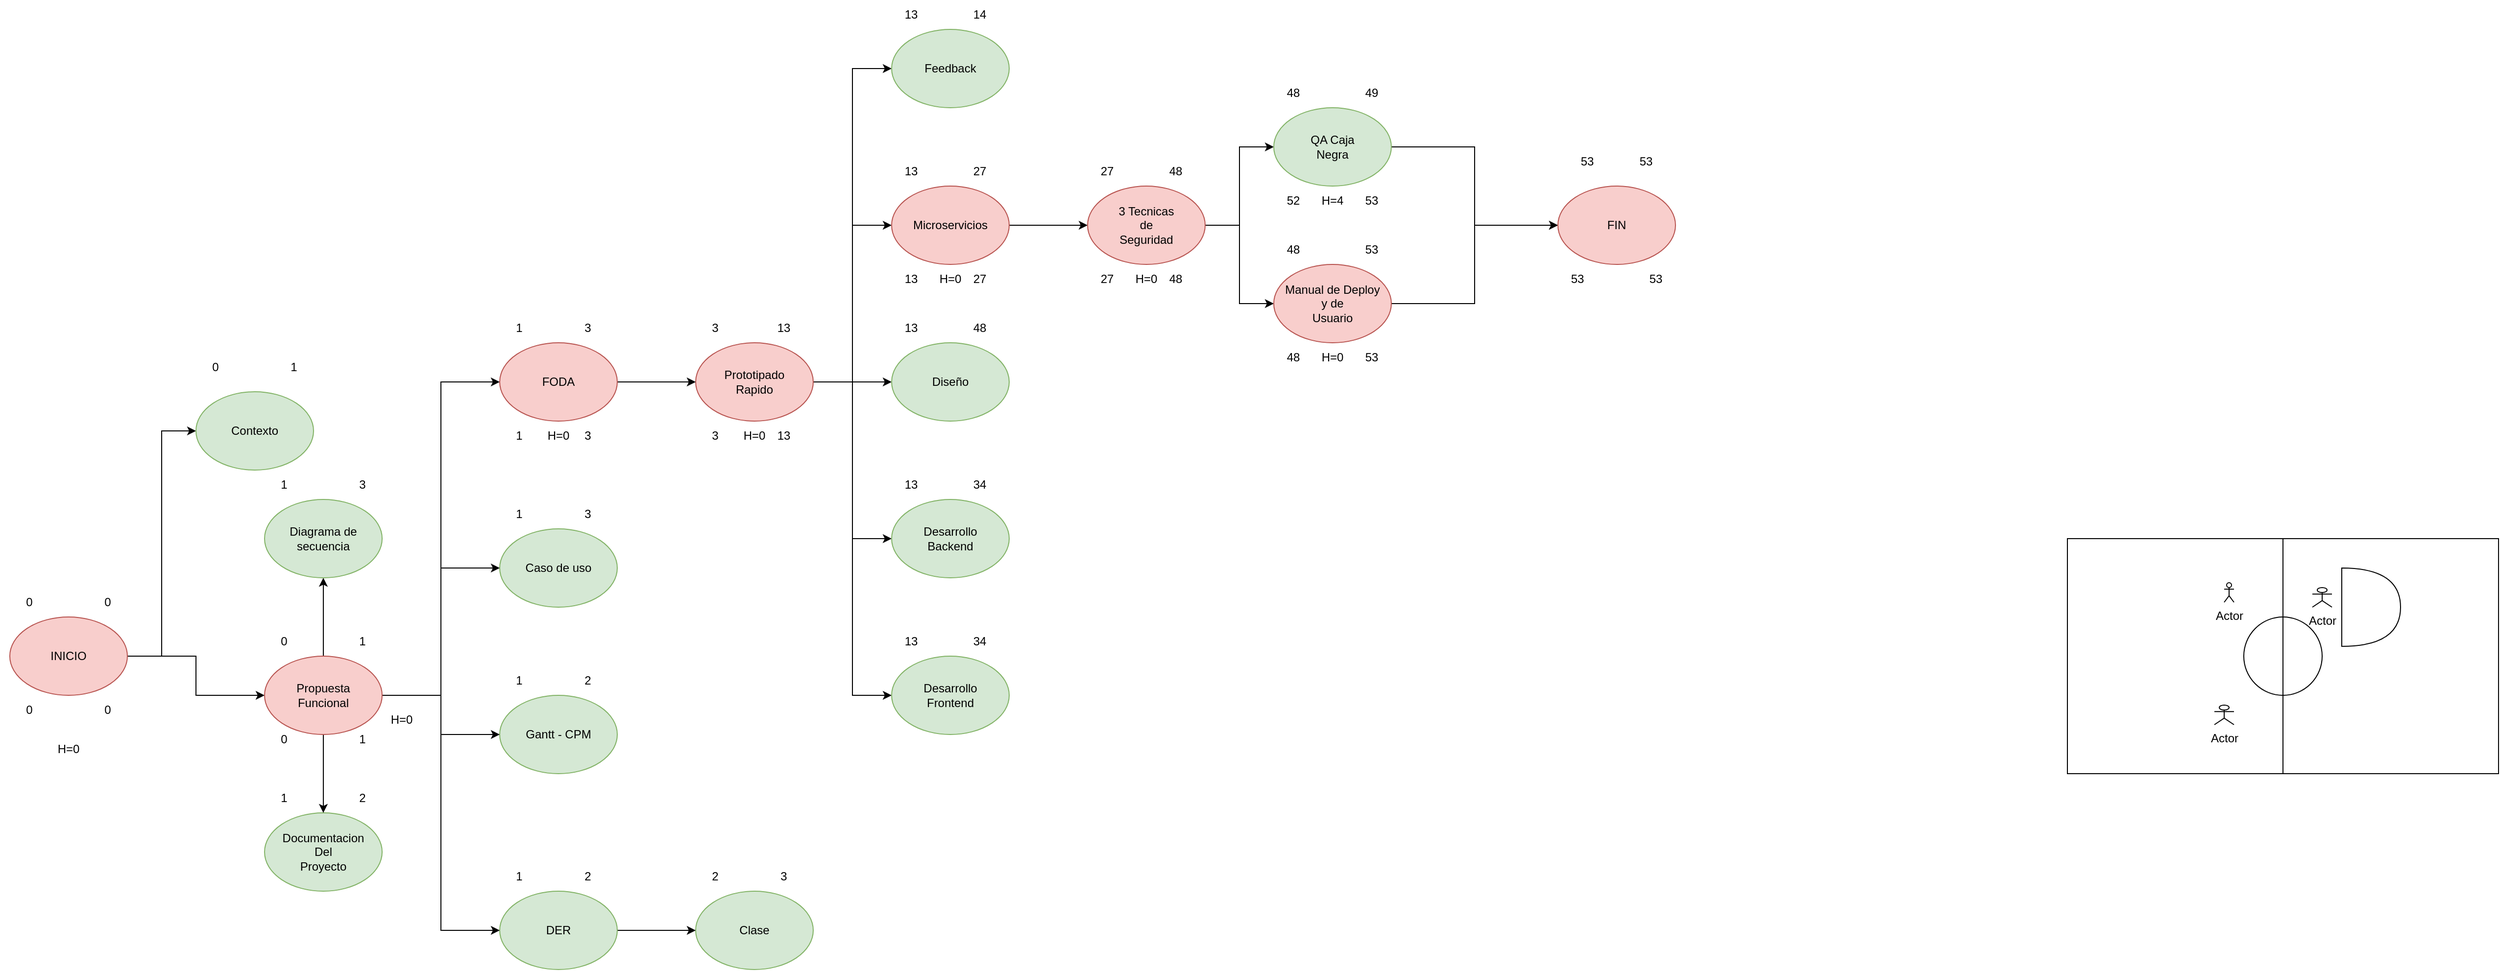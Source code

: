 <mxfile version="21.2.8" type="device">
  <diagram name="Página-1" id="xfarC6v1_n0cR07tOJm8">
    <mxGraphModel dx="989" dy="982" grid="1" gridSize="10" guides="1" tooltips="1" connect="1" arrows="1" fold="1" page="0" pageScale="1" pageWidth="827" pageHeight="1169" math="0" shadow="0">
      <root>
        <mxCell id="0" />
        <mxCell id="1" parent="0" />
        <mxCell id="0BR0DY_9edho5m-6d9v9-12" style="edgeStyle=orthogonalEdgeStyle;rounded=0;orthogonalLoop=1;jettySize=auto;html=1;exitX=1;exitY=0.5;exitDx=0;exitDy=0;entryX=0;entryY=0.5;entryDx=0;entryDy=0;" parent="1" source="0BR0DY_9edho5m-6d9v9-1" target="0BR0DY_9edho5m-6d9v9-2" edge="1">
          <mxGeometry relative="1" as="geometry" />
        </mxCell>
        <mxCell id="_deTAQ_5u5SmBCE8b6Ds-1" style="edgeStyle=orthogonalEdgeStyle;rounded=0;orthogonalLoop=1;jettySize=auto;html=1;exitX=1;exitY=0.5;exitDx=0;exitDy=0;" edge="1" parent="1" source="0BR0DY_9edho5m-6d9v9-1" target="0BR0DY_9edho5m-6d9v9-10">
          <mxGeometry relative="1" as="geometry" />
        </mxCell>
        <mxCell id="0BR0DY_9edho5m-6d9v9-1" value="INICIO" style="ellipse;whiteSpace=wrap;html=1;fillColor=#f8cecc;strokeColor=#b85450;" parent="1" vertex="1">
          <mxGeometry x="40" y="280" width="120" height="80" as="geometry" />
        </mxCell>
        <mxCell id="0BR0DY_9edho5m-6d9v9-2" value="Contexto" style="ellipse;whiteSpace=wrap;html=1;fillColor=#d5e8d4;strokeColor=#82b366;" parent="1" vertex="1">
          <mxGeometry x="230" y="50" width="120" height="80" as="geometry" />
        </mxCell>
        <mxCell id="0BR0DY_9edho5m-6d9v9-3" value="Clase" style="ellipse;whiteSpace=wrap;html=1;fillColor=#d5e8d4;strokeColor=#82b366;" parent="1" vertex="1">
          <mxGeometry x="740" y="560" width="120" height="80" as="geometry" />
        </mxCell>
        <mxCell id="0BR0DY_9edho5m-6d9v9-36" style="edgeStyle=orthogonalEdgeStyle;rounded=0;orthogonalLoop=1;jettySize=auto;html=1;exitX=1;exitY=0.5;exitDx=0;exitDy=0;entryX=0;entryY=0.5;entryDx=0;entryDy=0;" parent="1" source="0BR0DY_9edho5m-6d9v9-4" target="0BR0DY_9edho5m-6d9v9-25" edge="1">
          <mxGeometry relative="1" as="geometry" />
        </mxCell>
        <mxCell id="0BR0DY_9edho5m-6d9v9-37" style="edgeStyle=orthogonalEdgeStyle;rounded=0;orthogonalLoop=1;jettySize=auto;html=1;exitX=1;exitY=0.5;exitDx=0;exitDy=0;entryX=0;entryY=0.5;entryDx=0;entryDy=0;" parent="1" source="0BR0DY_9edho5m-6d9v9-4" target="0BR0DY_9edho5m-6d9v9-24" edge="1">
          <mxGeometry relative="1" as="geometry" />
        </mxCell>
        <mxCell id="0BR0DY_9edho5m-6d9v9-38" style="edgeStyle=orthogonalEdgeStyle;rounded=0;orthogonalLoop=1;jettySize=auto;html=1;exitX=1;exitY=0.5;exitDx=0;exitDy=0;entryX=0;entryY=0.5;entryDx=0;entryDy=0;" parent="1" source="0BR0DY_9edho5m-6d9v9-4" target="0BR0DY_9edho5m-6d9v9-27" edge="1">
          <mxGeometry relative="1" as="geometry" />
        </mxCell>
        <mxCell id="0BR0DY_9edho5m-6d9v9-39" style="edgeStyle=orthogonalEdgeStyle;rounded=0;orthogonalLoop=1;jettySize=auto;html=1;exitX=1;exitY=0.5;exitDx=0;exitDy=0;entryX=0;entryY=0.5;entryDx=0;entryDy=0;" parent="1" source="0BR0DY_9edho5m-6d9v9-4" target="0BR0DY_9edho5m-6d9v9-23" edge="1">
          <mxGeometry relative="1" as="geometry" />
        </mxCell>
        <mxCell id="0BR0DY_9edho5m-6d9v9-40" style="edgeStyle=orthogonalEdgeStyle;rounded=0;orthogonalLoop=1;jettySize=auto;html=1;exitX=1;exitY=0.5;exitDx=0;exitDy=0;entryX=0;entryY=0.5;entryDx=0;entryDy=0;" parent="1" source="0BR0DY_9edho5m-6d9v9-4" target="0BR0DY_9edho5m-6d9v9-26" edge="1">
          <mxGeometry relative="1" as="geometry" />
        </mxCell>
        <mxCell id="0BR0DY_9edho5m-6d9v9-4" value="Prototipado&lt;div&gt;Rapido&lt;/div&gt;" style="ellipse;whiteSpace=wrap;html=1;fillColor=#f8cecc;strokeColor=#b85450;" parent="1" vertex="1">
          <mxGeometry x="740" width="120" height="80" as="geometry" />
        </mxCell>
        <mxCell id="0BR0DY_9edho5m-6d9v9-22" style="edgeStyle=orthogonalEdgeStyle;rounded=0;orthogonalLoop=1;jettySize=auto;html=1;exitX=1;exitY=0.5;exitDx=0;exitDy=0;" parent="1" source="0BR0DY_9edho5m-6d9v9-5" target="0BR0DY_9edho5m-6d9v9-3" edge="1">
          <mxGeometry relative="1" as="geometry" />
        </mxCell>
        <mxCell id="0BR0DY_9edho5m-6d9v9-5" value="DER" style="ellipse;whiteSpace=wrap;html=1;fillColor=#d5e8d4;strokeColor=#82b366;" parent="1" vertex="1">
          <mxGeometry x="540" y="560" width="120" height="80" as="geometry" />
        </mxCell>
        <mxCell id="0BR0DY_9edho5m-6d9v9-6" value="Gantt - CPM" style="ellipse;whiteSpace=wrap;html=1;fillColor=#d5e8d4;strokeColor=#82b366;" parent="1" vertex="1">
          <mxGeometry x="540" y="360" width="120" height="80" as="geometry" />
        </mxCell>
        <mxCell id="0BR0DY_9edho5m-6d9v9-7" value="Caso de uso" style="ellipse;whiteSpace=wrap;html=1;fillColor=#d5e8d4;strokeColor=#82b366;" parent="1" vertex="1">
          <mxGeometry x="540" y="190" width="120" height="80" as="geometry" />
        </mxCell>
        <mxCell id="0BR0DY_9edho5m-6d9v9-21" value="" style="edgeStyle=orthogonalEdgeStyle;rounded=0;orthogonalLoop=1;jettySize=auto;html=1;" parent="1" source="0BR0DY_9edho5m-6d9v9-8" target="0BR0DY_9edho5m-6d9v9-4" edge="1">
          <mxGeometry relative="1" as="geometry" />
        </mxCell>
        <mxCell id="0BR0DY_9edho5m-6d9v9-8" value="FODA" style="ellipse;whiteSpace=wrap;html=1;fillColor=#f8cecc;strokeColor=#b85450;" parent="1" vertex="1">
          <mxGeometry x="540" width="120" height="80" as="geometry" />
        </mxCell>
        <mxCell id="0BR0DY_9edho5m-6d9v9-9" value="Documentacion&lt;div&gt;Del&lt;/div&gt;&lt;div&gt;Proyecto&lt;/div&gt;" style="ellipse;whiteSpace=wrap;html=1;fillColor=#d5e8d4;strokeColor=#82b366;" parent="1" vertex="1">
          <mxGeometry x="300" y="480" width="120" height="80" as="geometry" />
        </mxCell>
        <mxCell id="_deTAQ_5u5SmBCE8b6Ds-2" style="edgeStyle=orthogonalEdgeStyle;rounded=0;orthogonalLoop=1;jettySize=auto;html=1;exitX=0.5;exitY=0;exitDx=0;exitDy=0;entryX=0.5;entryY=1;entryDx=0;entryDy=0;" edge="1" parent="1" source="0BR0DY_9edho5m-6d9v9-10" target="0BR0DY_9edho5m-6d9v9-11">
          <mxGeometry relative="1" as="geometry" />
        </mxCell>
        <mxCell id="_deTAQ_5u5SmBCE8b6Ds-3" style="edgeStyle=orthogonalEdgeStyle;rounded=0;orthogonalLoop=1;jettySize=auto;html=1;exitX=0.5;exitY=1;exitDx=0;exitDy=0;" edge="1" parent="1" source="0BR0DY_9edho5m-6d9v9-10" target="0BR0DY_9edho5m-6d9v9-9">
          <mxGeometry relative="1" as="geometry" />
        </mxCell>
        <mxCell id="_deTAQ_5u5SmBCE8b6Ds-4" style="edgeStyle=orthogonalEdgeStyle;rounded=0;orthogonalLoop=1;jettySize=auto;html=1;exitX=1;exitY=0.5;exitDx=0;exitDy=0;" edge="1" parent="1" source="0BR0DY_9edho5m-6d9v9-10" target="0BR0DY_9edho5m-6d9v9-6">
          <mxGeometry relative="1" as="geometry" />
        </mxCell>
        <mxCell id="_deTAQ_5u5SmBCE8b6Ds-5" style="edgeStyle=orthogonalEdgeStyle;rounded=0;orthogonalLoop=1;jettySize=auto;html=1;exitX=1;exitY=0.5;exitDx=0;exitDy=0;entryX=0;entryY=0.5;entryDx=0;entryDy=0;" edge="1" parent="1" source="0BR0DY_9edho5m-6d9v9-10" target="0BR0DY_9edho5m-6d9v9-7">
          <mxGeometry relative="1" as="geometry" />
        </mxCell>
        <mxCell id="_deTAQ_5u5SmBCE8b6Ds-6" style="edgeStyle=orthogonalEdgeStyle;rounded=0;orthogonalLoop=1;jettySize=auto;html=1;exitX=1;exitY=0.5;exitDx=0;exitDy=0;entryX=0;entryY=0.5;entryDx=0;entryDy=0;" edge="1" parent="1" source="0BR0DY_9edho5m-6d9v9-10" target="0BR0DY_9edho5m-6d9v9-8">
          <mxGeometry relative="1" as="geometry" />
        </mxCell>
        <mxCell id="_deTAQ_5u5SmBCE8b6Ds-7" style="edgeStyle=orthogonalEdgeStyle;rounded=0;orthogonalLoop=1;jettySize=auto;html=1;exitX=1;exitY=0.5;exitDx=0;exitDy=0;entryX=0;entryY=0.5;entryDx=0;entryDy=0;" edge="1" parent="1" source="0BR0DY_9edho5m-6d9v9-10" target="0BR0DY_9edho5m-6d9v9-5">
          <mxGeometry relative="1" as="geometry" />
        </mxCell>
        <mxCell id="0BR0DY_9edho5m-6d9v9-10" value="Propuesta&lt;div&gt;Funcional&lt;/div&gt;" style="ellipse;whiteSpace=wrap;html=1;fillColor=#f8cecc;strokeColor=#b85450;" parent="1" vertex="1">
          <mxGeometry x="300" y="320" width="120" height="80" as="geometry" />
        </mxCell>
        <mxCell id="0BR0DY_9edho5m-6d9v9-11" value="Diagrama de secuencia" style="ellipse;whiteSpace=wrap;html=1;fillColor=#d5e8d4;strokeColor=#82b366;" parent="1" vertex="1">
          <mxGeometry x="300" y="160" width="120" height="80" as="geometry" />
        </mxCell>
        <mxCell id="0BR0DY_9edho5m-6d9v9-23" value="Desarrollo&lt;div&gt;Backend&lt;/div&gt;" style="ellipse;whiteSpace=wrap;html=1;fillColor=#d5e8d4;strokeColor=#82b366;" parent="1" vertex="1">
          <mxGeometry x="940" y="160" width="120" height="80" as="geometry" />
        </mxCell>
        <mxCell id="0BR0DY_9edho5m-6d9v9-79" value="" style="edgeStyle=orthogonalEdgeStyle;rounded=0;orthogonalLoop=1;jettySize=auto;html=1;" parent="1" source="0BR0DY_9edho5m-6d9v9-24" target="0BR0DY_9edho5m-6d9v9-31" edge="1">
          <mxGeometry relative="1" as="geometry" />
        </mxCell>
        <mxCell id="0BR0DY_9edho5m-6d9v9-24" value="Microservicios" style="ellipse;whiteSpace=wrap;html=1;fillColor=#f8cecc;strokeColor=#b85450;" parent="1" vertex="1">
          <mxGeometry x="940" y="-160" width="120" height="80" as="geometry" />
        </mxCell>
        <mxCell id="0BR0DY_9edho5m-6d9v9-25" value="Diseño" style="ellipse;whiteSpace=wrap;html=1;fillColor=#d5e8d4;strokeColor=#82b366;" parent="1" vertex="1">
          <mxGeometry x="940" width="120" height="80" as="geometry" />
        </mxCell>
        <mxCell id="0BR0DY_9edho5m-6d9v9-26" value="Desarrollo&lt;div&gt;Frontend&lt;/div&gt;" style="ellipse;whiteSpace=wrap;html=1;fillColor=#d5e8d4;strokeColor=#82b366;" parent="1" vertex="1">
          <mxGeometry x="940" y="320" width="120" height="80" as="geometry" />
        </mxCell>
        <mxCell id="0BR0DY_9edho5m-6d9v9-27" value="Feedback" style="ellipse;whiteSpace=wrap;html=1;fillColor=#d5e8d4;strokeColor=#82b366;" parent="1" vertex="1">
          <mxGeometry x="940" y="-320" width="120" height="80" as="geometry" />
        </mxCell>
        <mxCell id="0BR0DY_9edho5m-6d9v9-35" style="edgeStyle=orthogonalEdgeStyle;rounded=0;orthogonalLoop=1;jettySize=auto;html=1;exitX=1;exitY=0.5;exitDx=0;exitDy=0;entryX=0;entryY=0.5;entryDx=0;entryDy=0;" parent="1" source="0BR0DY_9edho5m-6d9v9-31" target="0BR0DY_9edho5m-6d9v9-34" edge="1">
          <mxGeometry relative="1" as="geometry" />
        </mxCell>
        <mxCell id="0BR0DY_9edho5m-6d9v9-80" style="edgeStyle=orthogonalEdgeStyle;rounded=0;orthogonalLoop=1;jettySize=auto;html=1;exitX=1;exitY=0.5;exitDx=0;exitDy=0;entryX=0;entryY=0.5;entryDx=0;entryDy=0;" parent="1" source="0BR0DY_9edho5m-6d9v9-31" target="0BR0DY_9edho5m-6d9v9-77" edge="1">
          <mxGeometry relative="1" as="geometry" />
        </mxCell>
        <mxCell id="0BR0DY_9edho5m-6d9v9-31" value="3 Tecnicas&lt;div&gt;de&lt;/div&gt;&lt;div&gt;Seguridad&lt;/div&gt;" style="ellipse;whiteSpace=wrap;html=1;fillColor=#f8cecc;strokeColor=#b85450;" parent="1" vertex="1">
          <mxGeometry x="1140" y="-160" width="120" height="80" as="geometry" />
        </mxCell>
        <mxCell id="0BR0DY_9edho5m-6d9v9-94" style="edgeStyle=orthogonalEdgeStyle;rounded=0;orthogonalLoop=1;jettySize=auto;html=1;exitX=1;exitY=0.5;exitDx=0;exitDy=0;entryX=0;entryY=0.5;entryDx=0;entryDy=0;" parent="1" source="0BR0DY_9edho5m-6d9v9-34" target="0BR0DY_9edho5m-6d9v9-88" edge="1">
          <mxGeometry relative="1" as="geometry" />
        </mxCell>
        <mxCell id="0BR0DY_9edho5m-6d9v9-34" value="Manual de Deploy&lt;div&gt;y de&lt;/div&gt;&lt;div&gt;Usuario&lt;/div&gt;" style="ellipse;whiteSpace=wrap;html=1;fillColor=#f8cecc;strokeColor=#b85450;" parent="1" vertex="1">
          <mxGeometry x="1330" y="-80" width="120" height="80" as="geometry" />
        </mxCell>
        <mxCell id="0BR0DY_9edho5m-6d9v9-41" value="0" style="text;html=1;align=center;verticalAlign=middle;whiteSpace=wrap;rounded=0;" parent="1" vertex="1">
          <mxGeometry x="30" y="250" width="60" height="30" as="geometry" />
        </mxCell>
        <mxCell id="0BR0DY_9edho5m-6d9v9-42" value="0" style="text;html=1;align=center;verticalAlign=middle;whiteSpace=wrap;rounded=0;" parent="1" vertex="1">
          <mxGeometry x="110" y="250" width="60" height="30" as="geometry" />
        </mxCell>
        <mxCell id="0BR0DY_9edho5m-6d9v9-93" style="edgeStyle=orthogonalEdgeStyle;rounded=0;orthogonalLoop=1;jettySize=auto;html=1;exitX=1;exitY=0.5;exitDx=0;exitDy=0;entryX=0;entryY=0.5;entryDx=0;entryDy=0;" parent="1" source="0BR0DY_9edho5m-6d9v9-77" target="0BR0DY_9edho5m-6d9v9-88" edge="1">
          <mxGeometry relative="1" as="geometry" />
        </mxCell>
        <mxCell id="0BR0DY_9edho5m-6d9v9-77" value="QA Caja&lt;div&gt;Negra&lt;/div&gt;" style="ellipse;whiteSpace=wrap;html=1;fillColor=#d5e8d4;strokeColor=#82b366;" parent="1" vertex="1">
          <mxGeometry x="1330" y="-240" width="120" height="80" as="geometry" />
        </mxCell>
        <mxCell id="0BR0DY_9edho5m-6d9v9-88" value="FIN" style="ellipse;whiteSpace=wrap;html=1;fillColor=#f8cecc;strokeColor=#b85450;" parent="1" vertex="1">
          <mxGeometry x="1620" y="-160" width="120" height="80" as="geometry" />
        </mxCell>
        <mxCell id="_deTAQ_5u5SmBCE8b6Ds-8" value="0" style="text;html=1;strokeColor=none;fillColor=none;align=center;verticalAlign=middle;whiteSpace=wrap;rounded=0;" vertex="1" parent="1">
          <mxGeometry x="220" y="10" width="60" height="30" as="geometry" />
        </mxCell>
        <mxCell id="_deTAQ_5u5SmBCE8b6Ds-9" value="1" style="text;html=1;strokeColor=none;fillColor=none;align=center;verticalAlign=middle;whiteSpace=wrap;rounded=0;" vertex="1" parent="1">
          <mxGeometry x="300" y="10" width="60" height="30" as="geometry" />
        </mxCell>
        <mxCell id="_deTAQ_5u5SmBCE8b6Ds-10" value="0" style="text;html=1;strokeColor=none;fillColor=none;align=center;verticalAlign=middle;whiteSpace=wrap;rounded=0;" vertex="1" parent="1">
          <mxGeometry x="290" y="290" width="60" height="30" as="geometry" />
        </mxCell>
        <mxCell id="_deTAQ_5u5SmBCE8b6Ds-11" value="1" style="text;html=1;strokeColor=none;fillColor=none;align=center;verticalAlign=middle;whiteSpace=wrap;rounded=0;" vertex="1" parent="1">
          <mxGeometry x="370" y="290" width="60" height="30" as="geometry" />
        </mxCell>
        <mxCell id="_deTAQ_5u5SmBCE8b6Ds-14" value="1" style="text;html=1;strokeColor=none;fillColor=none;align=center;verticalAlign=middle;whiteSpace=wrap;rounded=0;" vertex="1" parent="1">
          <mxGeometry x="530" y="-30" width="60" height="30" as="geometry" />
        </mxCell>
        <mxCell id="_deTAQ_5u5SmBCE8b6Ds-15" value="3" style="text;html=1;strokeColor=none;fillColor=none;align=center;verticalAlign=middle;whiteSpace=wrap;rounded=0;" vertex="1" parent="1">
          <mxGeometry x="600" y="-30" width="60" height="30" as="geometry" />
        </mxCell>
        <mxCell id="_deTAQ_5u5SmBCE8b6Ds-16" value="1" style="text;html=1;strokeColor=none;fillColor=none;align=center;verticalAlign=middle;whiteSpace=wrap;rounded=0;" vertex="1" parent="1">
          <mxGeometry x="530" y="160" width="60" height="30" as="geometry" />
        </mxCell>
        <mxCell id="_deTAQ_5u5SmBCE8b6Ds-17" value="1" style="text;html=1;strokeColor=none;fillColor=none;align=center;verticalAlign=middle;whiteSpace=wrap;rounded=0;" vertex="1" parent="1">
          <mxGeometry x="530" y="330" width="60" height="30" as="geometry" />
        </mxCell>
        <mxCell id="_deTAQ_5u5SmBCE8b6Ds-18" value="1" style="text;html=1;strokeColor=none;fillColor=none;align=center;verticalAlign=middle;whiteSpace=wrap;rounded=0;" vertex="1" parent="1">
          <mxGeometry x="530" y="530" width="60" height="30" as="geometry" />
        </mxCell>
        <mxCell id="_deTAQ_5u5SmBCE8b6Ds-19" value="3" style="text;html=1;strokeColor=none;fillColor=none;align=center;verticalAlign=middle;whiteSpace=wrap;rounded=0;" vertex="1" parent="1">
          <mxGeometry x="600" y="160" width="60" height="30" as="geometry" />
        </mxCell>
        <mxCell id="_deTAQ_5u5SmBCE8b6Ds-20" value="2" style="text;html=1;strokeColor=none;fillColor=none;align=center;verticalAlign=middle;whiteSpace=wrap;rounded=0;" vertex="1" parent="1">
          <mxGeometry x="600" y="330" width="60" height="30" as="geometry" />
        </mxCell>
        <mxCell id="_deTAQ_5u5SmBCE8b6Ds-21" value="2" style="text;html=1;strokeColor=none;fillColor=none;align=center;verticalAlign=middle;whiteSpace=wrap;rounded=0;" vertex="1" parent="1">
          <mxGeometry x="600" y="530" width="60" height="30" as="geometry" />
        </mxCell>
        <mxCell id="_deTAQ_5u5SmBCE8b6Ds-22" value="2" style="text;html=1;strokeColor=none;fillColor=none;align=center;verticalAlign=middle;whiteSpace=wrap;rounded=0;" vertex="1" parent="1">
          <mxGeometry x="730" y="530" width="60" height="30" as="geometry" />
        </mxCell>
        <mxCell id="_deTAQ_5u5SmBCE8b6Ds-23" value="3" style="text;html=1;strokeColor=none;fillColor=none;align=center;verticalAlign=middle;whiteSpace=wrap;rounded=0;" vertex="1" parent="1">
          <mxGeometry x="800" y="530" width="60" height="30" as="geometry" />
        </mxCell>
        <mxCell id="_deTAQ_5u5SmBCE8b6Ds-24" value="3" style="text;html=1;strokeColor=none;fillColor=none;align=center;verticalAlign=middle;whiteSpace=wrap;rounded=0;" vertex="1" parent="1">
          <mxGeometry x="730" y="-30" width="60" height="30" as="geometry" />
        </mxCell>
        <mxCell id="_deTAQ_5u5SmBCE8b6Ds-25" value="13" style="text;html=1;strokeColor=none;fillColor=none;align=center;verticalAlign=middle;whiteSpace=wrap;rounded=0;" vertex="1" parent="1">
          <mxGeometry x="800" y="-30" width="60" height="30" as="geometry" />
        </mxCell>
        <mxCell id="_deTAQ_5u5SmBCE8b6Ds-26" value="13" style="text;html=1;strokeColor=none;fillColor=none;align=center;verticalAlign=middle;whiteSpace=wrap;rounded=0;" vertex="1" parent="1">
          <mxGeometry x="930" y="-30" width="60" height="30" as="geometry" />
        </mxCell>
        <mxCell id="_deTAQ_5u5SmBCE8b6Ds-27" value="13" style="text;html=1;strokeColor=none;fillColor=none;align=center;verticalAlign=middle;whiteSpace=wrap;rounded=0;" vertex="1" parent="1">
          <mxGeometry x="930" y="-190" width="60" height="30" as="geometry" />
        </mxCell>
        <mxCell id="_deTAQ_5u5SmBCE8b6Ds-28" value="13" style="text;html=1;strokeColor=none;fillColor=none;align=center;verticalAlign=middle;whiteSpace=wrap;rounded=0;" vertex="1" parent="1">
          <mxGeometry x="930" y="-350" width="60" height="30" as="geometry" />
        </mxCell>
        <mxCell id="_deTAQ_5u5SmBCE8b6Ds-29" value="13" style="text;html=1;strokeColor=none;fillColor=none;align=center;verticalAlign=middle;whiteSpace=wrap;rounded=0;" vertex="1" parent="1">
          <mxGeometry x="930" y="130" width="60" height="30" as="geometry" />
        </mxCell>
        <mxCell id="_deTAQ_5u5SmBCE8b6Ds-30" value="13" style="text;html=1;strokeColor=none;fillColor=none;align=center;verticalAlign=middle;whiteSpace=wrap;rounded=0;" vertex="1" parent="1">
          <mxGeometry x="930" y="290" width="60" height="30" as="geometry" />
        </mxCell>
        <mxCell id="_deTAQ_5u5SmBCE8b6Ds-31" value="27" style="text;html=1;strokeColor=none;fillColor=none;align=center;verticalAlign=middle;whiteSpace=wrap;rounded=0;" vertex="1" parent="1">
          <mxGeometry x="1000" y="-190" width="60" height="30" as="geometry" />
        </mxCell>
        <mxCell id="_deTAQ_5u5SmBCE8b6Ds-32" value="48" style="text;html=1;strokeColor=none;fillColor=none;align=center;verticalAlign=middle;whiteSpace=wrap;rounded=0;" vertex="1" parent="1">
          <mxGeometry x="1000" y="-30" width="60" height="30" as="geometry" />
        </mxCell>
        <mxCell id="_deTAQ_5u5SmBCE8b6Ds-33" value="34" style="text;html=1;strokeColor=none;fillColor=none;align=center;verticalAlign=middle;whiteSpace=wrap;rounded=0;" vertex="1" parent="1">
          <mxGeometry x="1000" y="130" width="60" height="30" as="geometry" />
        </mxCell>
        <mxCell id="_deTAQ_5u5SmBCE8b6Ds-34" value="34" style="text;html=1;strokeColor=none;fillColor=none;align=center;verticalAlign=middle;whiteSpace=wrap;rounded=0;" vertex="1" parent="1">
          <mxGeometry x="1000" y="290" width="60" height="30" as="geometry" />
        </mxCell>
        <mxCell id="_deTAQ_5u5SmBCE8b6Ds-35" value="14" style="text;html=1;strokeColor=none;fillColor=none;align=center;verticalAlign=middle;whiteSpace=wrap;rounded=0;" vertex="1" parent="1">
          <mxGeometry x="1000" y="-350" width="60" height="30" as="geometry" />
        </mxCell>
        <mxCell id="_deTAQ_5u5SmBCE8b6Ds-36" value="27" style="text;html=1;strokeColor=none;fillColor=none;align=center;verticalAlign=middle;whiteSpace=wrap;rounded=0;" vertex="1" parent="1">
          <mxGeometry x="1130" y="-190" width="60" height="30" as="geometry" />
        </mxCell>
        <mxCell id="_deTAQ_5u5SmBCE8b6Ds-37" value="48" style="text;html=1;strokeColor=none;fillColor=none;align=center;verticalAlign=middle;whiteSpace=wrap;rounded=0;" vertex="1" parent="1">
          <mxGeometry x="1200" y="-190" width="60" height="30" as="geometry" />
        </mxCell>
        <mxCell id="_deTAQ_5u5SmBCE8b6Ds-38" value="48" style="text;html=1;strokeColor=none;fillColor=none;align=center;verticalAlign=middle;whiteSpace=wrap;rounded=0;" vertex="1" parent="1">
          <mxGeometry x="1320" y="-270" width="60" height="30" as="geometry" />
        </mxCell>
        <mxCell id="_deTAQ_5u5SmBCE8b6Ds-39" value="48" style="text;html=1;strokeColor=none;fillColor=none;align=center;verticalAlign=middle;whiteSpace=wrap;rounded=0;" vertex="1" parent="1">
          <mxGeometry x="1320" y="-110" width="60" height="30" as="geometry" />
        </mxCell>
        <mxCell id="_deTAQ_5u5SmBCE8b6Ds-40" value="53" style="text;html=1;strokeColor=none;fillColor=none;align=center;verticalAlign=middle;whiteSpace=wrap;rounded=0;" vertex="1" parent="1">
          <mxGeometry x="1400" y="-110" width="60" height="30" as="geometry" />
        </mxCell>
        <mxCell id="_deTAQ_5u5SmBCE8b6Ds-41" value="49" style="text;html=1;strokeColor=none;fillColor=none;align=center;verticalAlign=middle;whiteSpace=wrap;rounded=0;" vertex="1" parent="1">
          <mxGeometry x="1400" y="-270" width="60" height="30" as="geometry" />
        </mxCell>
        <mxCell id="_deTAQ_5u5SmBCE8b6Ds-42" value="53" style="text;html=1;strokeColor=none;fillColor=none;align=center;verticalAlign=middle;whiteSpace=wrap;rounded=0;" vertex="1" parent="1">
          <mxGeometry x="1620" y="-200" width="60" height="30" as="geometry" />
        </mxCell>
        <mxCell id="_deTAQ_5u5SmBCE8b6Ds-43" value="53" style="text;html=1;strokeColor=none;fillColor=none;align=center;verticalAlign=middle;whiteSpace=wrap;rounded=0;" vertex="1" parent="1">
          <mxGeometry x="1680" y="-200" width="60" height="30" as="geometry" />
        </mxCell>
        <mxCell id="_deTAQ_5u5SmBCE8b6Ds-44" value="53" style="text;html=1;strokeColor=none;fillColor=none;align=center;verticalAlign=middle;whiteSpace=wrap;rounded=0;" vertex="1" parent="1">
          <mxGeometry x="1610" y="-80" width="60" height="30" as="geometry" />
        </mxCell>
        <mxCell id="_deTAQ_5u5SmBCE8b6Ds-45" value="53" style="text;html=1;strokeColor=none;fillColor=none;align=center;verticalAlign=middle;whiteSpace=wrap;rounded=0;" vertex="1" parent="1">
          <mxGeometry x="1690" y="-80" width="60" height="30" as="geometry" />
        </mxCell>
        <mxCell id="_deTAQ_5u5SmBCE8b6Ds-46" value="53" style="text;html=1;strokeColor=none;fillColor=none;align=center;verticalAlign=middle;whiteSpace=wrap;rounded=0;" vertex="1" parent="1">
          <mxGeometry x="1400" width="60" height="30" as="geometry" />
        </mxCell>
        <mxCell id="_deTAQ_5u5SmBCE8b6Ds-47" value="53" style="text;html=1;strokeColor=none;fillColor=none;align=center;verticalAlign=middle;whiteSpace=wrap;rounded=0;" vertex="1" parent="1">
          <mxGeometry x="1400" y="-160" width="60" height="30" as="geometry" />
        </mxCell>
        <mxCell id="_deTAQ_5u5SmBCE8b6Ds-48" value="48" style="text;html=1;strokeColor=none;fillColor=none;align=center;verticalAlign=middle;whiteSpace=wrap;rounded=0;" vertex="1" parent="1">
          <mxGeometry x="1320" width="60" height="30" as="geometry" />
        </mxCell>
        <mxCell id="_deTAQ_5u5SmBCE8b6Ds-49" value="52" style="text;html=1;strokeColor=none;fillColor=none;align=center;verticalAlign=middle;whiteSpace=wrap;rounded=0;" vertex="1" parent="1">
          <mxGeometry x="1320" y="-160" width="60" height="30" as="geometry" />
        </mxCell>
        <mxCell id="_deTAQ_5u5SmBCE8b6Ds-51" value="48" style="text;html=1;strokeColor=none;fillColor=none;align=center;verticalAlign=middle;whiteSpace=wrap;rounded=0;" vertex="1" parent="1">
          <mxGeometry x="1200" y="-80" width="60" height="30" as="geometry" />
        </mxCell>
        <mxCell id="_deTAQ_5u5SmBCE8b6Ds-54" value="27" style="text;html=1;strokeColor=none;fillColor=none;align=center;verticalAlign=middle;whiteSpace=wrap;rounded=0;" vertex="1" parent="1">
          <mxGeometry x="1130" y="-80" width="60" height="30" as="geometry" />
        </mxCell>
        <mxCell id="_deTAQ_5u5SmBCE8b6Ds-55" value="27" style="text;html=1;strokeColor=none;fillColor=none;align=center;verticalAlign=middle;whiteSpace=wrap;rounded=0;" vertex="1" parent="1">
          <mxGeometry x="1000" y="-80" width="60" height="30" as="geometry" />
        </mxCell>
        <mxCell id="_deTAQ_5u5SmBCE8b6Ds-56" value="13" style="text;html=1;strokeColor=none;fillColor=none;align=center;verticalAlign=middle;whiteSpace=wrap;rounded=0;" vertex="1" parent="1">
          <mxGeometry x="930" y="-80" width="60" height="30" as="geometry" />
        </mxCell>
        <mxCell id="_deTAQ_5u5SmBCE8b6Ds-57" value="13" style="text;html=1;strokeColor=none;fillColor=none;align=center;verticalAlign=middle;whiteSpace=wrap;rounded=0;" vertex="1" parent="1">
          <mxGeometry x="800" y="80" width="60" height="30" as="geometry" />
        </mxCell>
        <mxCell id="_deTAQ_5u5SmBCE8b6Ds-58" value="3" style="text;html=1;strokeColor=none;fillColor=none;align=center;verticalAlign=middle;whiteSpace=wrap;rounded=0;" vertex="1" parent="1">
          <mxGeometry x="730" y="80" width="60" height="30" as="geometry" />
        </mxCell>
        <mxCell id="_deTAQ_5u5SmBCE8b6Ds-59" value="3" style="text;html=1;strokeColor=none;fillColor=none;align=center;verticalAlign=middle;whiteSpace=wrap;rounded=0;" vertex="1" parent="1">
          <mxGeometry x="600" y="80" width="60" height="30" as="geometry" />
        </mxCell>
        <mxCell id="_deTAQ_5u5SmBCE8b6Ds-60" value="1" style="text;html=1;strokeColor=none;fillColor=none;align=center;verticalAlign=middle;whiteSpace=wrap;rounded=0;" vertex="1" parent="1">
          <mxGeometry x="530" y="80" width="60" height="30" as="geometry" />
        </mxCell>
        <mxCell id="_deTAQ_5u5SmBCE8b6Ds-61" value="1" style="text;html=1;strokeColor=none;fillColor=none;align=center;verticalAlign=middle;whiteSpace=wrap;rounded=0;" vertex="1" parent="1">
          <mxGeometry x="370" y="390" width="60" height="30" as="geometry" />
        </mxCell>
        <mxCell id="_deTAQ_5u5SmBCE8b6Ds-62" value="0" style="text;html=1;strokeColor=none;fillColor=none;align=center;verticalAlign=middle;whiteSpace=wrap;rounded=0;" vertex="1" parent="1">
          <mxGeometry x="290" y="390" width="60" height="30" as="geometry" />
        </mxCell>
        <mxCell id="_deTAQ_5u5SmBCE8b6Ds-63" value="1" style="text;html=1;strokeColor=none;fillColor=none;align=center;verticalAlign=middle;whiteSpace=wrap;rounded=0;" vertex="1" parent="1">
          <mxGeometry x="290" y="130" width="60" height="30" as="geometry" />
        </mxCell>
        <mxCell id="_deTAQ_5u5SmBCE8b6Ds-64" value="1" style="text;html=1;strokeColor=none;fillColor=none;align=center;verticalAlign=middle;whiteSpace=wrap;rounded=0;" vertex="1" parent="1">
          <mxGeometry x="290" y="450" width="60" height="30" as="geometry" />
        </mxCell>
        <mxCell id="_deTAQ_5u5SmBCE8b6Ds-65" value="2" style="text;html=1;strokeColor=none;fillColor=none;align=center;verticalAlign=middle;whiteSpace=wrap;rounded=0;" vertex="1" parent="1">
          <mxGeometry x="370" y="450" width="60" height="30" as="geometry" />
        </mxCell>
        <mxCell id="_deTAQ_5u5SmBCE8b6Ds-66" value="3" style="text;html=1;strokeColor=none;fillColor=none;align=center;verticalAlign=middle;whiteSpace=wrap;rounded=0;" vertex="1" parent="1">
          <mxGeometry x="370" y="130" width="60" height="30" as="geometry" />
        </mxCell>
        <mxCell id="_deTAQ_5u5SmBCE8b6Ds-68" value="0" style="text;html=1;strokeColor=none;fillColor=none;align=center;verticalAlign=middle;whiteSpace=wrap;rounded=0;" vertex="1" parent="1">
          <mxGeometry x="110" y="360" width="60" height="30" as="geometry" />
        </mxCell>
        <mxCell id="_deTAQ_5u5SmBCE8b6Ds-69" value="0" style="text;html=1;strokeColor=none;fillColor=none;align=center;verticalAlign=middle;whiteSpace=wrap;rounded=0;" vertex="1" parent="1">
          <mxGeometry x="30" y="360" width="60" height="30" as="geometry" />
        </mxCell>
        <mxCell id="_deTAQ_5u5SmBCE8b6Ds-70" value="H=0" style="text;html=1;strokeColor=none;fillColor=none;align=center;verticalAlign=middle;whiteSpace=wrap;rounded=0;" vertex="1" parent="1">
          <mxGeometry x="70" y="400" width="60" height="30" as="geometry" />
        </mxCell>
        <mxCell id="_deTAQ_5u5SmBCE8b6Ds-71" value="H=0" style="text;html=1;strokeColor=none;fillColor=none;align=center;verticalAlign=middle;whiteSpace=wrap;rounded=0;" vertex="1" parent="1">
          <mxGeometry x="410" y="370" width="60" height="30" as="geometry" />
        </mxCell>
        <mxCell id="_deTAQ_5u5SmBCE8b6Ds-72" value="H=0" style="text;html=1;strokeColor=none;fillColor=none;align=center;verticalAlign=middle;whiteSpace=wrap;rounded=0;" vertex="1" parent="1">
          <mxGeometry x="570" y="80" width="60" height="30" as="geometry" />
        </mxCell>
        <mxCell id="_deTAQ_5u5SmBCE8b6Ds-73" value="H=0" style="text;html=1;strokeColor=none;fillColor=none;align=center;verticalAlign=middle;whiteSpace=wrap;rounded=0;" vertex="1" parent="1">
          <mxGeometry x="770" y="80" width="60" height="30" as="geometry" />
        </mxCell>
        <mxCell id="_deTAQ_5u5SmBCE8b6Ds-74" value="H=0" style="text;html=1;strokeColor=none;fillColor=none;align=center;verticalAlign=middle;whiteSpace=wrap;rounded=0;" vertex="1" parent="1">
          <mxGeometry x="970" y="-80" width="60" height="30" as="geometry" />
        </mxCell>
        <mxCell id="_deTAQ_5u5SmBCE8b6Ds-75" value="H=0" style="text;html=1;strokeColor=none;fillColor=none;align=center;verticalAlign=middle;whiteSpace=wrap;rounded=0;" vertex="1" parent="1">
          <mxGeometry x="1170" y="-80" width="60" height="30" as="geometry" />
        </mxCell>
        <mxCell id="_deTAQ_5u5SmBCE8b6Ds-77" value="H=0" style="text;html=1;strokeColor=none;fillColor=none;align=center;verticalAlign=middle;whiteSpace=wrap;rounded=0;" vertex="1" parent="1">
          <mxGeometry x="1360" width="60" height="30" as="geometry" />
        </mxCell>
        <mxCell id="_deTAQ_5u5SmBCE8b6Ds-80" value="" style="rounded=0;whiteSpace=wrap;html=1;" vertex="1" parent="1">
          <mxGeometry x="2140" y="200" width="440" height="240" as="geometry" />
        </mxCell>
        <mxCell id="_deTAQ_5u5SmBCE8b6Ds-85" value="" style="ellipse;whiteSpace=wrap;html=1;aspect=fixed;" vertex="1" parent="1">
          <mxGeometry x="2320" y="280" width="80" height="80" as="geometry" />
        </mxCell>
        <mxCell id="_deTAQ_5u5SmBCE8b6Ds-86" value="Actor" style="shape=umlActor;verticalLabelPosition=bottom;verticalAlign=top;html=1;outlineConnect=0;" vertex="1" parent="1">
          <mxGeometry x="2300" y="245" width="10" height="20" as="geometry" />
        </mxCell>
        <mxCell id="_deTAQ_5u5SmBCE8b6Ds-87" value="Actor" style="shape=umlActor;verticalLabelPosition=bottom;verticalAlign=top;html=1;outlineConnect=0;" vertex="1" parent="1">
          <mxGeometry x="2390" y="250" width="20" height="20" as="geometry" />
        </mxCell>
        <mxCell id="_deTAQ_5u5SmBCE8b6Ds-89" value="Actor" style="shape=umlActor;verticalLabelPosition=bottom;verticalAlign=top;html=1;outlineConnect=0;" vertex="1" parent="1">
          <mxGeometry x="2290" y="370" width="20" height="20" as="geometry" />
        </mxCell>
        <mxCell id="_deTAQ_5u5SmBCE8b6Ds-84" value="" style="endArrow=none;html=1;rounded=0;entryX=0.5;entryY=0;entryDx=0;entryDy=0;exitX=0.5;exitY=1;exitDx=0;exitDy=0;" edge="1" parent="1" source="_deTAQ_5u5SmBCE8b6Ds-80" target="_deTAQ_5u5SmBCE8b6Ds-80">
          <mxGeometry width="50" height="50" relative="1" as="geometry">
            <mxPoint x="2360" y="340" as="sourcePoint" />
            <mxPoint x="2410" y="290" as="targetPoint" />
          </mxGeometry>
        </mxCell>
        <mxCell id="_deTAQ_5u5SmBCE8b6Ds-91" value="" style="shape=or;whiteSpace=wrap;html=1;" vertex="1" parent="1">
          <mxGeometry x="2420" y="230" width="60" height="80" as="geometry" />
        </mxCell>
        <mxCell id="_deTAQ_5u5SmBCE8b6Ds-92" value="H=4" style="text;html=1;strokeColor=none;fillColor=none;align=center;verticalAlign=middle;whiteSpace=wrap;rounded=0;" vertex="1" parent="1">
          <mxGeometry x="1360" y="-160" width="60" height="30" as="geometry" />
        </mxCell>
      </root>
    </mxGraphModel>
  </diagram>
</mxfile>
